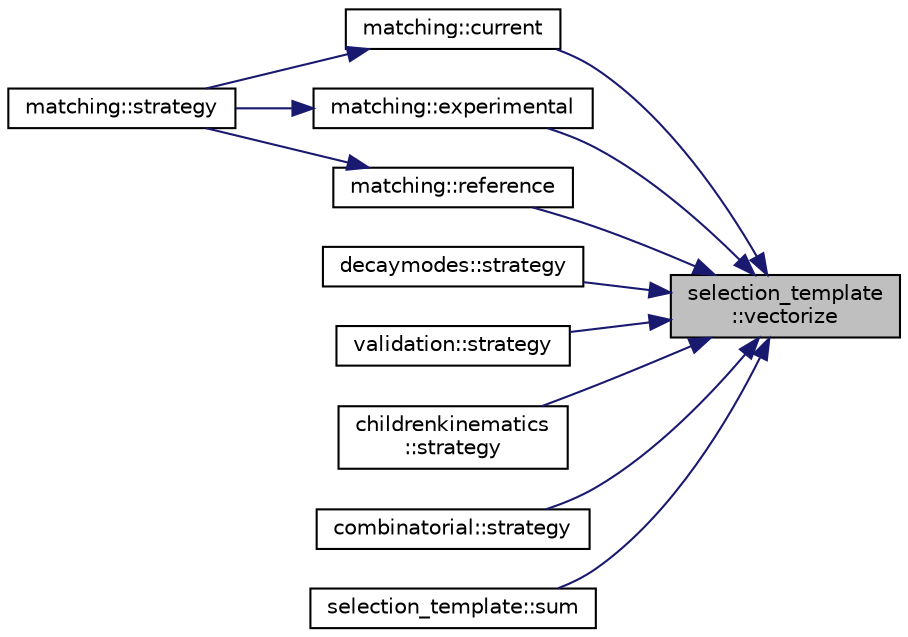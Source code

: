 digraph "selection_template::vectorize"
{
 // INTERACTIVE_SVG=YES
 // LATEX_PDF_SIZE
  edge [fontname="Helvetica",fontsize="10",labelfontname="Helvetica",labelfontsize="10"];
  node [fontname="Helvetica",fontsize="10",shape=record];
  rankdir="RL";
  Node1 [label="selection_template\l::vectorize",height=0.2,width=0.4,color="black", fillcolor="grey75", style="filled", fontcolor="black",tooltip=" "];
  Node1 -> Node2 [dir="back",color="midnightblue",fontsize="10",style="solid",fontname="Helvetica"];
  Node2 [label="matching::current",height=0.2,width=0.4,color="black", fillcolor="white", style="filled",URL="$classmatching.html#a6a20dfdb8f6fa5a23a6859d869040417",tooltip=" "];
  Node2 -> Node3 [dir="back",color="midnightblue",fontsize="10",style="solid",fontname="Helvetica"];
  Node3 [label="matching::strategy",height=0.2,width=0.4,color="black", fillcolor="white", style="filled",URL="$classmatching.html#afbde71106947fe0f714151794c7f6259",tooltip=" "];
  Node1 -> Node4 [dir="back",color="midnightblue",fontsize="10",style="solid",fontname="Helvetica"];
  Node4 [label="matching::experimental",height=0.2,width=0.4,color="black", fillcolor="white", style="filled",URL="$classmatching.html#a6925aacb40ca0e99f178d44959956fdb",tooltip=" "];
  Node4 -> Node3 [dir="back",color="midnightblue",fontsize="10",style="solid",fontname="Helvetica"];
  Node1 -> Node5 [dir="back",color="midnightblue",fontsize="10",style="solid",fontname="Helvetica"];
  Node5 [label="matching::reference",height=0.2,width=0.4,color="black", fillcolor="white", style="filled",URL="$classmatching.html#a7c3eb589ac6ae85490aa698d73fe8b88",tooltip=" "];
  Node5 -> Node3 [dir="back",color="midnightblue",fontsize="10",style="solid",fontname="Helvetica"];
  Node1 -> Node6 [dir="back",color="midnightblue",fontsize="10",style="solid",fontname="Helvetica"];
  Node6 [label="decaymodes::strategy",height=0.2,width=0.4,color="black", fillcolor="white", style="filled",URL="$classdecaymodes.html#abfec366758f5b7885063a349cfcda394",tooltip=" "];
  Node1 -> Node7 [dir="back",color="midnightblue",fontsize="10",style="solid",fontname="Helvetica"];
  Node7 [label="validation::strategy",height=0.2,width=0.4,color="black", fillcolor="white", style="filled",URL="$classvalidation.html#af388ba0e867008a75602581fdc2ed0f3",tooltip=" "];
  Node1 -> Node8 [dir="back",color="midnightblue",fontsize="10",style="solid",fontname="Helvetica"];
  Node8 [label="childrenkinematics\l::strategy",height=0.2,width=0.4,color="black", fillcolor="white", style="filled",URL="$classchildrenkinematics.html#a9dfe1425443601d0af03eab580722b76",tooltip=" "];
  Node1 -> Node9 [dir="back",color="midnightblue",fontsize="10",style="solid",fontname="Helvetica"];
  Node9 [label="combinatorial::strategy",height=0.2,width=0.4,color="black", fillcolor="white", style="filled",URL="$classcombinatorial.html#a5cd8d199d3f8fe6c9f0b8e1c2e2f7bfd",tooltip=" "];
  Node1 -> Node10 [dir="back",color="midnightblue",fontsize="10",style="solid",fontname="Helvetica"];
  Node10 [label="selection_template::sum",height=0.2,width=0.4,color="black", fillcolor="white", style="filled",URL="$classselection__template.html#af639e8d3a86f1fa5cdfd2fe58e2e5dfb",tooltip=" "];
}
